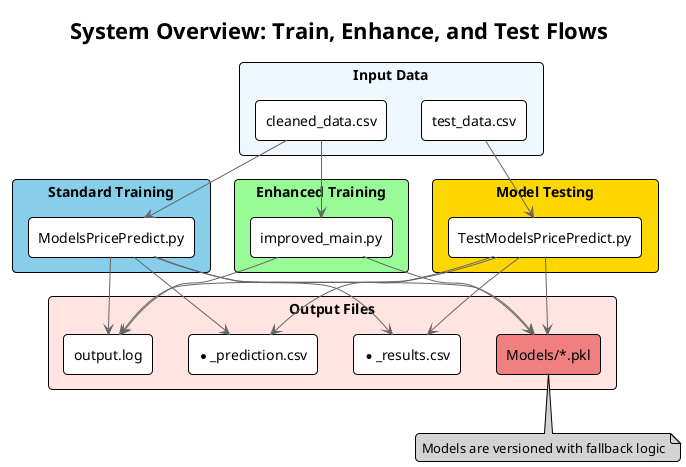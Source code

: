 @startuml "System Overview"
!theme plain
skinparam backgroundColor white
skinparam roundCorner 8
skinparam componentStyle rectangle
skinparam ArrowColor #666666

title System Overview: Train, Enhance, and Test Flows

rectangle "Input Data" as input #aliceblue {
  [cleaned_data.csv] as traindata
  [test_data.csv] as testdata
}

rectangle "Standard Training" as train #skyblue {
  [ModelsPricePredict.py] as trainscript
}

rectangle "Enhanced Training" as enhance #palegreen {
  [improved_main.py] as enhancedmain
}

rectangle "Model Testing" as test #gold {
  [TestModelsPricePredict.py] as testscript
}

rectangle "Output Files" as output #mistyrose {
  [Models/*.pkl] as models #lightcoral
  [*_results.csv] as results
  [*_prediction.csv] as predictions
  [output.log] as log
}

traindata --> trainscript
traindata --> enhancedmain
testdata --> testscript

trainscript --> models
trainscript --> results
trainscript --> predictions
trainscript --> log

enhancedmain --> models
enhancedmain --> log

testscript --> results
testscript --> predictions
testscript --> log

models <-- testscript

note bottom of models #lightgrey
  Models are versioned with fallback logic
end note
@enduml
